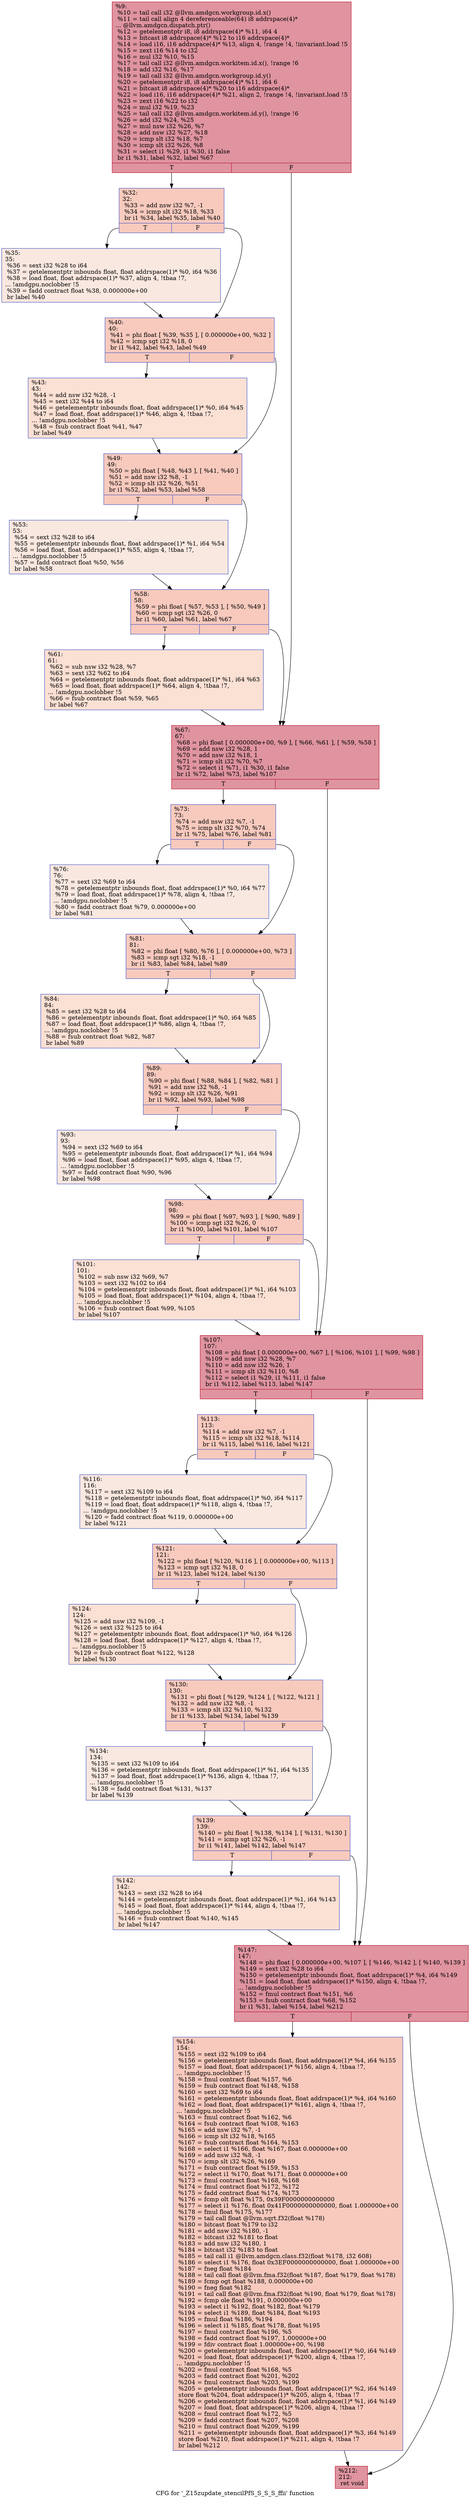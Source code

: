 digraph "CFG for '_Z15zupdate_stencilPfS_S_S_S_ffii' function" {
	label="CFG for '_Z15zupdate_stencilPfS_S_S_S_ffii' function";

	Node0x6051140 [shape=record,color="#b70d28ff", style=filled, fillcolor="#b70d2870",label="{%9:\l  %10 = tail call i32 @llvm.amdgcn.workgroup.id.x()\l  %11 = tail call align 4 dereferenceable(64) i8 addrspace(4)*\l... @llvm.amdgcn.dispatch.ptr()\l  %12 = getelementptr i8, i8 addrspace(4)* %11, i64 4\l  %13 = bitcast i8 addrspace(4)* %12 to i16 addrspace(4)*\l  %14 = load i16, i16 addrspace(4)* %13, align 4, !range !4, !invariant.load !5\l  %15 = zext i16 %14 to i32\l  %16 = mul i32 %10, %15\l  %17 = tail call i32 @llvm.amdgcn.workitem.id.x(), !range !6\l  %18 = add i32 %16, %17\l  %19 = tail call i32 @llvm.amdgcn.workgroup.id.y()\l  %20 = getelementptr i8, i8 addrspace(4)* %11, i64 6\l  %21 = bitcast i8 addrspace(4)* %20 to i16 addrspace(4)*\l  %22 = load i16, i16 addrspace(4)* %21, align 2, !range !4, !invariant.load !5\l  %23 = zext i16 %22 to i32\l  %24 = mul i32 %19, %23\l  %25 = tail call i32 @llvm.amdgcn.workitem.id.y(), !range !6\l  %26 = add i32 %24, %25\l  %27 = mul nsw i32 %26, %7\l  %28 = add nsw i32 %27, %18\l  %29 = icmp slt i32 %18, %7\l  %30 = icmp slt i32 %26, %8\l  %31 = select i1 %29, i1 %30, i1 false\l  br i1 %31, label %32, label %67\l|{<s0>T|<s1>F}}"];
	Node0x6051140:s0 -> Node0x6055820;
	Node0x6051140:s1 -> Node0x60558b0;
	Node0x6055820 [shape=record,color="#3d50c3ff", style=filled, fillcolor="#ef886b70",label="{%32:\l32:                                               \l  %33 = add nsw i32 %7, -1\l  %34 = icmp slt i32 %18, %33\l  br i1 %34, label %35, label %40\l|{<s0>T|<s1>F}}"];
	Node0x6055820:s0 -> Node0x60537b0;
	Node0x6055820:s1 -> Node0x6055c90;
	Node0x60537b0 [shape=record,color="#3d50c3ff", style=filled, fillcolor="#f1ccb870",label="{%35:\l35:                                               \l  %36 = sext i32 %28 to i64\l  %37 = getelementptr inbounds float, float addrspace(1)* %0, i64 %36\l  %38 = load float, float addrspace(1)* %37, align 4, !tbaa !7,\l... !amdgpu.noclobber !5\l  %39 = fadd contract float %38, 0.000000e+00\l  br label %40\l}"];
	Node0x60537b0 -> Node0x6055c90;
	Node0x6055c90 [shape=record,color="#3d50c3ff", style=filled, fillcolor="#ef886b70",label="{%40:\l40:                                               \l  %41 = phi float [ %39, %35 ], [ 0.000000e+00, %32 ]\l  %42 = icmp sgt i32 %18, 0\l  br i1 %42, label %43, label %49\l|{<s0>T|<s1>F}}"];
	Node0x6055c90:s0 -> Node0x6056d90;
	Node0x6055c90:s1 -> Node0x6056de0;
	Node0x6056d90 [shape=record,color="#3d50c3ff", style=filled, fillcolor="#f7b99e70",label="{%43:\l43:                                               \l  %44 = add nsw i32 %28, -1\l  %45 = sext i32 %44 to i64\l  %46 = getelementptr inbounds float, float addrspace(1)* %0, i64 %45\l  %47 = load float, float addrspace(1)* %46, align 4, !tbaa !7,\l... !amdgpu.noclobber !5\l  %48 = fsub contract float %41, %47\l  br label %49\l}"];
	Node0x6056d90 -> Node0x6056de0;
	Node0x6056de0 [shape=record,color="#3d50c3ff", style=filled, fillcolor="#ef886b70",label="{%49:\l49:                                               \l  %50 = phi float [ %48, %43 ], [ %41, %40 ]\l  %51 = add nsw i32 %8, -1\l  %52 = icmp slt i32 %26, %51\l  br i1 %52, label %53, label %58\l|{<s0>T|<s1>F}}"];
	Node0x6056de0:s0 -> Node0x6057a10;
	Node0x6056de0:s1 -> Node0x6057a60;
	Node0x6057a10 [shape=record,color="#3d50c3ff", style=filled, fillcolor="#f1ccb870",label="{%53:\l53:                                               \l  %54 = sext i32 %28 to i64\l  %55 = getelementptr inbounds float, float addrspace(1)* %1, i64 %54\l  %56 = load float, float addrspace(1)* %55, align 4, !tbaa !7,\l... !amdgpu.noclobber !5\l  %57 = fadd contract float %50, %56\l  br label %58\l}"];
	Node0x6057a10 -> Node0x6057a60;
	Node0x6057a60 [shape=record,color="#3d50c3ff", style=filled, fillcolor="#ef886b70",label="{%58:\l58:                                               \l  %59 = phi float [ %57, %53 ], [ %50, %49 ]\l  %60 = icmp sgt i32 %26, 0\l  br i1 %60, label %61, label %67\l|{<s0>T|<s1>F}}"];
	Node0x6057a60:s0 -> Node0x6057f90;
	Node0x6057a60:s1 -> Node0x60558b0;
	Node0x6057f90 [shape=record,color="#3d50c3ff", style=filled, fillcolor="#f7b99e70",label="{%61:\l61:                                               \l  %62 = sub nsw i32 %28, %7\l  %63 = sext i32 %62 to i64\l  %64 = getelementptr inbounds float, float addrspace(1)* %1, i64 %63\l  %65 = load float, float addrspace(1)* %64, align 4, !tbaa !7,\l... !amdgpu.noclobber !5\l  %66 = fsub contract float %59, %65\l  br label %67\l}"];
	Node0x6057f90 -> Node0x60558b0;
	Node0x60558b0 [shape=record,color="#b70d28ff", style=filled, fillcolor="#b70d2870",label="{%67:\l67:                                               \l  %68 = phi float [ 0.000000e+00, %9 ], [ %66, %61 ], [ %59, %58 ]\l  %69 = add nsw i32 %28, 1\l  %70 = add nsw i32 %18, 1\l  %71 = icmp slt i32 %70, %7\l  %72 = select i1 %71, i1 %30, i1 false\l  br i1 %72, label %73, label %107\l|{<s0>T|<s1>F}}"];
	Node0x60558b0:s0 -> Node0x6055bb0;
	Node0x60558b0:s1 -> Node0x6058920;
	Node0x6055bb0 [shape=record,color="#3d50c3ff", style=filled, fillcolor="#ef886b70",label="{%73:\l73:                                               \l  %74 = add nsw i32 %7, -1\l  %75 = icmp slt i32 %70, %74\l  br i1 %75, label %76, label %81\l|{<s0>T|<s1>F}}"];
	Node0x6055bb0:s0 -> Node0x6058b80;
	Node0x6055bb0:s1 -> Node0x6058bd0;
	Node0x6058b80 [shape=record,color="#3d50c3ff", style=filled, fillcolor="#f1ccb870",label="{%76:\l76:                                               \l  %77 = sext i32 %69 to i64\l  %78 = getelementptr inbounds float, float addrspace(1)* %0, i64 %77\l  %79 = load float, float addrspace(1)* %78, align 4, !tbaa !7,\l... !amdgpu.noclobber !5\l  %80 = fadd contract float %79, 0.000000e+00\l  br label %81\l}"];
	Node0x6058b80 -> Node0x6058bd0;
	Node0x6058bd0 [shape=record,color="#3d50c3ff", style=filled, fillcolor="#ef886b70",label="{%81:\l81:                                               \l  %82 = phi float [ %80, %76 ], [ 0.000000e+00, %73 ]\l  %83 = icmp sgt i32 %18, -1\l  br i1 %83, label %84, label %89\l|{<s0>T|<s1>F}}"];
	Node0x6058bd0:s0 -> Node0x6059100;
	Node0x6058bd0:s1 -> Node0x6059150;
	Node0x6059100 [shape=record,color="#3d50c3ff", style=filled, fillcolor="#f7b99e70",label="{%84:\l84:                                               \l  %85 = sext i32 %28 to i64\l  %86 = getelementptr inbounds float, float addrspace(1)* %0, i64 %85\l  %87 = load float, float addrspace(1)* %86, align 4, !tbaa !7,\l... !amdgpu.noclobber !5\l  %88 = fsub contract float %82, %87\l  br label %89\l}"];
	Node0x6059100 -> Node0x6059150;
	Node0x6059150 [shape=record,color="#3d50c3ff", style=filled, fillcolor="#ef886b70",label="{%89:\l89:                                               \l  %90 = phi float [ %88, %84 ], [ %82, %81 ]\l  %91 = add nsw i32 %8, -1\l  %92 = icmp slt i32 %26, %91\l  br i1 %92, label %93, label %98\l|{<s0>T|<s1>F}}"];
	Node0x6059150:s0 -> Node0x60596e0;
	Node0x6059150:s1 -> Node0x6059730;
	Node0x60596e0 [shape=record,color="#3d50c3ff", style=filled, fillcolor="#f1ccb870",label="{%93:\l93:                                               \l  %94 = sext i32 %69 to i64\l  %95 = getelementptr inbounds float, float addrspace(1)* %1, i64 %94\l  %96 = load float, float addrspace(1)* %95, align 4, !tbaa !7,\l... !amdgpu.noclobber !5\l  %97 = fadd contract float %90, %96\l  br label %98\l}"];
	Node0x60596e0 -> Node0x6059730;
	Node0x6059730 [shape=record,color="#3d50c3ff", style=filled, fillcolor="#ef886b70",label="{%98:\l98:                                               \l  %99 = phi float [ %97, %93 ], [ %90, %89 ]\l  %100 = icmp sgt i32 %26, 0\l  br i1 %100, label %101, label %107\l|{<s0>T|<s1>F}}"];
	Node0x6059730:s0 -> Node0x6059c30;
	Node0x6059730:s1 -> Node0x6058920;
	Node0x6059c30 [shape=record,color="#3d50c3ff", style=filled, fillcolor="#f7b99e70",label="{%101:\l101:                                              \l  %102 = sub nsw i32 %69, %7\l  %103 = sext i32 %102 to i64\l  %104 = getelementptr inbounds float, float addrspace(1)* %1, i64 %103\l  %105 = load float, float addrspace(1)* %104, align 4, !tbaa !7,\l... !amdgpu.noclobber !5\l  %106 = fsub contract float %99, %105\l  br label %107\l}"];
	Node0x6059c30 -> Node0x6058920;
	Node0x6058920 [shape=record,color="#b70d28ff", style=filled, fillcolor="#b70d2870",label="{%107:\l107:                                              \l  %108 = phi float [ 0.000000e+00, %67 ], [ %106, %101 ], [ %99, %98 ]\l  %109 = add nsw i32 %28, %7\l  %110 = add nsw i32 %26, 1\l  %111 = icmp slt i32 %110, %8\l  %112 = select i1 %29, i1 %111, i1 false\l  br i1 %112, label %113, label %147\l|{<s0>T|<s1>F}}"];
	Node0x6058920:s0 -> Node0x605a370;
	Node0x6058920:s1 -> Node0x605a3c0;
	Node0x605a370 [shape=record,color="#3d50c3ff", style=filled, fillcolor="#ef886b70",label="{%113:\l113:                                              \l  %114 = add nsw i32 %7, -1\l  %115 = icmp slt i32 %18, %114\l  br i1 %115, label %116, label %121\l|{<s0>T|<s1>F}}"];
	Node0x605a370:s0 -> Node0x605a620;
	Node0x605a370:s1 -> Node0x605a670;
	Node0x605a620 [shape=record,color="#3d50c3ff", style=filled, fillcolor="#f1ccb870",label="{%116:\l116:                                              \l  %117 = sext i32 %109 to i64\l  %118 = getelementptr inbounds float, float addrspace(1)* %0, i64 %117\l  %119 = load float, float addrspace(1)* %118, align 4, !tbaa !7,\l... !amdgpu.noclobber !5\l  %120 = fadd contract float %119, 0.000000e+00\l  br label %121\l}"];
	Node0x605a620 -> Node0x605a670;
	Node0x605a670 [shape=record,color="#3d50c3ff", style=filled, fillcolor="#ef886b70",label="{%121:\l121:                                              \l  %122 = phi float [ %120, %116 ], [ 0.000000e+00, %113 ]\l  %123 = icmp sgt i32 %18, 0\l  br i1 %123, label %124, label %130\l|{<s0>T|<s1>F}}"];
	Node0x605a670:s0 -> Node0x605ab70;
	Node0x605a670:s1 -> Node0x605abc0;
	Node0x605ab70 [shape=record,color="#3d50c3ff", style=filled, fillcolor="#f7b99e70",label="{%124:\l124:                                              \l  %125 = add nsw i32 %109, -1\l  %126 = sext i32 %125 to i64\l  %127 = getelementptr inbounds float, float addrspace(1)* %0, i64 %126\l  %128 = load float, float addrspace(1)* %127, align 4, !tbaa !7,\l... !amdgpu.noclobber !5\l  %129 = fsub contract float %122, %128\l  br label %130\l}"];
	Node0x605ab70 -> Node0x605abc0;
	Node0x605abc0 [shape=record,color="#3d50c3ff", style=filled, fillcolor="#ef886b70",label="{%130:\l130:                                              \l  %131 = phi float [ %129, %124 ], [ %122, %121 ]\l  %132 = add nsw i32 %8, -1\l  %133 = icmp slt i32 %110, %132\l  br i1 %133, label %134, label %139\l|{<s0>T|<s1>F}}"];
	Node0x605abc0:s0 -> Node0x6058500;
	Node0x605abc0:s1 -> Node0x6058550;
	Node0x6058500 [shape=record,color="#3d50c3ff", style=filled, fillcolor="#f1ccb870",label="{%134:\l134:                                              \l  %135 = sext i32 %109 to i64\l  %136 = getelementptr inbounds float, float addrspace(1)* %1, i64 %135\l  %137 = load float, float addrspace(1)* %136, align 4, !tbaa !7,\l... !amdgpu.noclobber !5\l  %138 = fadd contract float %131, %137\l  br label %139\l}"];
	Node0x6058500 -> Node0x6058550;
	Node0x6058550 [shape=record,color="#3d50c3ff", style=filled, fillcolor="#ef886b70",label="{%139:\l139:                                              \l  %140 = phi float [ %138, %134 ], [ %131, %130 ]\l  %141 = icmp sgt i32 %26, -1\l  br i1 %141, label %142, label %147\l|{<s0>T|<s1>F}}"];
	Node0x6058550:s0 -> Node0x605bb40;
	Node0x6058550:s1 -> Node0x605a3c0;
	Node0x605bb40 [shape=record,color="#3d50c3ff", style=filled, fillcolor="#f7b99e70",label="{%142:\l142:                                              \l  %143 = sext i32 %28 to i64\l  %144 = getelementptr inbounds float, float addrspace(1)* %1, i64 %143\l  %145 = load float, float addrspace(1)* %144, align 4, !tbaa !7,\l... !amdgpu.noclobber !5\l  %146 = fsub contract float %140, %145\l  br label %147\l}"];
	Node0x605bb40 -> Node0x605a3c0;
	Node0x605a3c0 [shape=record,color="#b70d28ff", style=filled, fillcolor="#b70d2870",label="{%147:\l147:                                              \l  %148 = phi float [ 0.000000e+00, %107 ], [ %146, %142 ], [ %140, %139 ]\l  %149 = sext i32 %28 to i64\l  %150 = getelementptr inbounds float, float addrspace(1)* %4, i64 %149\l  %151 = load float, float addrspace(1)* %150, align 4, !tbaa !7,\l... !amdgpu.noclobber !5\l  %152 = fmul contract float %151, %6\l  %153 = fsub contract float %68, %152\l  br i1 %31, label %154, label %212\l|{<s0>T|<s1>F}}"];
	Node0x605a3c0:s0 -> Node0x605c230;
	Node0x605a3c0:s1 -> Node0x605c2c0;
	Node0x605c230 [shape=record,color="#3d50c3ff", style=filled, fillcolor="#ef886b70",label="{%154:\l154:                                              \l  %155 = sext i32 %109 to i64\l  %156 = getelementptr inbounds float, float addrspace(1)* %4, i64 %155\l  %157 = load float, float addrspace(1)* %156, align 4, !tbaa !7,\l... !amdgpu.noclobber !5\l  %158 = fmul contract float %157, %6\l  %159 = fsub contract float %148, %158\l  %160 = sext i32 %69 to i64\l  %161 = getelementptr inbounds float, float addrspace(1)* %4, i64 %160\l  %162 = load float, float addrspace(1)* %161, align 4, !tbaa !7,\l... !amdgpu.noclobber !5\l  %163 = fmul contract float %162, %6\l  %164 = fsub contract float %108, %163\l  %165 = add nsw i32 %7, -1\l  %166 = icmp slt i32 %18, %165\l  %167 = fsub contract float %164, %153\l  %168 = select i1 %166, float %167, float 0.000000e+00\l  %169 = add nsw i32 %8, -1\l  %170 = icmp slt i32 %26, %169\l  %171 = fsub contract float %159, %153\l  %172 = select i1 %170, float %171, float 0.000000e+00\l  %173 = fmul contract float %168, %168\l  %174 = fmul contract float %172, %172\l  %175 = fadd contract float %174, %173\l  %176 = fcmp olt float %175, 0x39F0000000000000\l  %177 = select i1 %176, float 0x41F0000000000000, float 1.000000e+00\l  %178 = fmul float %175, %177\l  %179 = tail call float @llvm.sqrt.f32(float %178)\l  %180 = bitcast float %179 to i32\l  %181 = add nsw i32 %180, -1\l  %182 = bitcast i32 %181 to float\l  %183 = add nsw i32 %180, 1\l  %184 = bitcast i32 %183 to float\l  %185 = tail call i1 @llvm.amdgcn.class.f32(float %178, i32 608)\l  %186 = select i1 %176, float 0x3EF0000000000000, float 1.000000e+00\l  %187 = fneg float %184\l  %188 = tail call float @llvm.fma.f32(float %187, float %179, float %178)\l  %189 = fcmp ogt float %188, 0.000000e+00\l  %190 = fneg float %182\l  %191 = tail call float @llvm.fma.f32(float %190, float %179, float %178)\l  %192 = fcmp ole float %191, 0.000000e+00\l  %193 = select i1 %192, float %182, float %179\l  %194 = select i1 %189, float %184, float %193\l  %195 = fmul float %186, %194\l  %196 = select i1 %185, float %178, float %195\l  %197 = fmul contract float %196, %5\l  %198 = fadd contract float %197, 1.000000e+00\l  %199 = fdiv contract float 1.000000e+00, %198\l  %200 = getelementptr inbounds float, float addrspace(1)* %0, i64 %149\l  %201 = load float, float addrspace(1)* %200, align 4, !tbaa !7,\l... !amdgpu.noclobber !5\l  %202 = fmul contract float %168, %5\l  %203 = fadd contract float %201, %202\l  %204 = fmul contract float %203, %199\l  %205 = getelementptr inbounds float, float addrspace(1)* %2, i64 %149\l  store float %204, float addrspace(1)* %205, align 4, !tbaa !7\l  %206 = getelementptr inbounds float, float addrspace(1)* %1, i64 %149\l  %207 = load float, float addrspace(1)* %206, align 4, !tbaa !7\l  %208 = fmul contract float %172, %5\l  %209 = fadd contract float %207, %208\l  %210 = fmul contract float %209, %199\l  %211 = getelementptr inbounds float, float addrspace(1)* %3, i64 %149\l  store float %210, float addrspace(1)* %211, align 4, !tbaa !7\l  br label %212\l}"];
	Node0x605c230 -> Node0x605c2c0;
	Node0x605c2c0 [shape=record,color="#b70d28ff", style=filled, fillcolor="#b70d2870",label="{%212:\l212:                                              \l  ret void\l}"];
}
